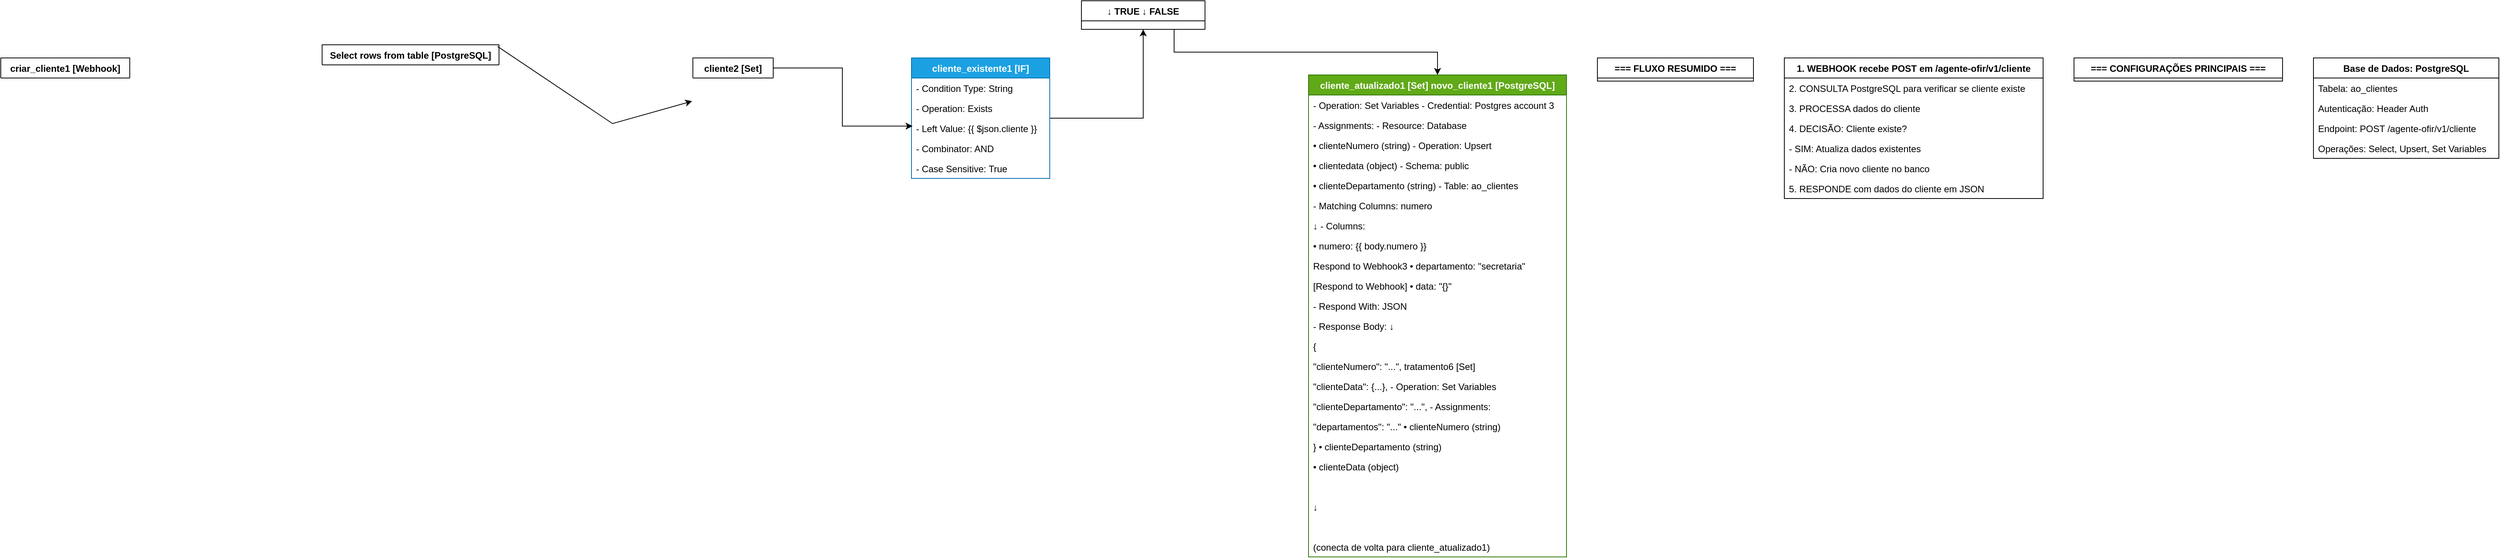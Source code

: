 <mxfile version="28.1.0">
  <diagram name="Página-1" id="p5Z5gUO64FsKtNEcTwqj">
    <mxGraphModel dx="1758" dy="770" grid="0" gridSize="10" guides="1" tooltips="1" connect="1" arrows="1" fold="1" page="0" pageScale="1" pageWidth="827" pageHeight="1169" math="0" shadow="0">
      <root>
        <mxCell id="0" />
        <mxCell id="1" parent="0" />
        <mxCell id="zhGdIxsIalsm-oxzojJM-93" value="criar_cliente1 [Webhook]" style="swimlane;fontStyle=1;childLayout=stackLayout;horizontal=1;startSize=26;horizontalStack=0;resizeParent=1;resizeParentMax=0;resizeLast=0;collapsible=1;marginBottom=0;" vertex="1" collapsed="1" parent="1">
          <mxGeometry x="-240" y="451" width="167" height="26" as="geometry">
            <mxRectangle x="-240" y="451" width="209" height="130" as="alternateBounds" />
          </mxGeometry>
        </mxCell>
        <mxCell id="zhGdIxsIalsm-oxzojJM-94" value="- HTTP Method: POST" style="text;strokeColor=none;fillColor=none;align=left;verticalAlign=top;spacingLeft=4;spacingRight=4;overflow=hidden;rotatable=0;points=[[0,0.5],[1,0.5]];portConstraint=eastwest;" vertex="1" parent="zhGdIxsIalsm-oxzojJM-93">
          <mxGeometry y="26" width="209" height="26" as="geometry" />
        </mxCell>
        <mxCell id="zhGdIxsIalsm-oxzojJM-95" value="- Path: agente-ofir/v1/cliente" style="text;strokeColor=none;fillColor=none;align=left;verticalAlign=top;spacingLeft=4;spacingRight=4;overflow=hidden;rotatable=0;points=[[0,0.5],[1,0.5]];portConstraint=eastwest;" vertex="1" parent="zhGdIxsIalsm-oxzojJM-93">
          <mxGeometry y="52" width="209" height="26" as="geometry" />
        </mxCell>
        <mxCell id="zhGdIxsIalsm-oxzojJM-96" value="- Authentication: Header Auth" style="text;strokeColor=none;fillColor=none;align=left;verticalAlign=top;spacingLeft=4;spacingRight=4;overflow=hidden;rotatable=0;points=[[0,0.5],[1,0.5]];portConstraint=eastwest;" vertex="1" parent="zhGdIxsIalsm-oxzojJM-93">
          <mxGeometry y="78" width="209" height="26" as="geometry" />
        </mxCell>
        <mxCell id="zhGdIxsIalsm-oxzojJM-97" value="- Response Mode: Response Node" style="text;strokeColor=none;fillColor=none;align=left;verticalAlign=top;spacingLeft=4;spacingRight=4;overflow=hidden;rotatable=0;points=[[0,0.5],[1,0.5]];portConstraint=eastwest;" vertex="1" parent="zhGdIxsIalsm-oxzojJM-93">
          <mxGeometry y="104" width="209" height="26" as="geometry" />
        </mxCell>
        <mxCell id="zhGdIxsIalsm-oxzojJM-99" value="Select rows from table [PostgreSQL]" style="swimlane;fontStyle=1;childLayout=stackLayout;horizontal=1;startSize=26;horizontalStack=0;resizeParent=1;resizeParentMax=0;resizeLast=0;collapsible=1;marginBottom=0;" vertex="1" collapsed="1" parent="1">
          <mxGeometry x="176" y="434" width="229" height="26" as="geometry">
            <mxRectangle x="176" y="434" width="310" height="208" as="alternateBounds" />
          </mxGeometry>
        </mxCell>
        <mxCell id="zhGdIxsIalsm-oxzojJM-100" value="- Credential: Postgres account 3  " style="text;strokeColor=none;fillColor=none;align=left;verticalAlign=top;spacingLeft=4;spacingRight=4;overflow=hidden;rotatable=0;points=[[0,0.5],[1,0.5]];portConstraint=eastwest;" vertex="1" parent="zhGdIxsIalsm-oxzojJM-99">
          <mxGeometry y="26" width="310" height="26" as="geometry" />
        </mxCell>
        <mxCell id="zhGdIxsIalsm-oxzojJM-101" value="- Resource: Database" style="text;strokeColor=none;fillColor=none;align=left;verticalAlign=top;spacingLeft=4;spacingRight=4;overflow=hidden;rotatable=0;points=[[0,0.5],[1,0.5]];portConstraint=eastwest;" vertex="1" parent="zhGdIxsIalsm-oxzojJM-99">
          <mxGeometry y="52" width="310" height="26" as="geometry" />
        </mxCell>
        <mxCell id="zhGdIxsIalsm-oxzojJM-102" value="- Operation: Select" style="text;strokeColor=none;fillColor=none;align=left;verticalAlign=top;spacingLeft=4;spacingRight=4;overflow=hidden;rotatable=0;points=[[0,0.5],[1,0.5]];portConstraint=eastwest;" vertex="1" parent="zhGdIxsIalsm-oxzojJM-99">
          <mxGeometry y="78" width="310" height="26" as="geometry" />
        </mxCell>
        <mxCell id="zhGdIxsIalsm-oxzojJM-103" value="- Schema: public" style="text;strokeColor=none;fillColor=none;align=left;verticalAlign=top;spacingLeft=4;spacingRight=4;overflow=hidden;rotatable=0;points=[[0,0.5],[1,0.5]];portConstraint=eastwest;" vertex="1" parent="zhGdIxsIalsm-oxzojJM-99">
          <mxGeometry y="104" width="310" height="26" as="geometry" />
        </mxCell>
        <mxCell id="zhGdIxsIalsm-oxzojJM-104" value="- Table: ao_clientes" style="text;strokeColor=none;fillColor=none;align=left;verticalAlign=top;spacingLeft=4;spacingRight=4;overflow=hidden;rotatable=0;points=[[0,0.5],[1,0.5]];portConstraint=eastwest;" vertex="1" parent="zhGdIxsIalsm-oxzojJM-99">
          <mxGeometry y="130" width="310" height="26" as="geometry" />
        </mxCell>
        <mxCell id="zhGdIxsIalsm-oxzojJM-105" value="- Limit: 1" style="text;strokeColor=none;fillColor=none;align=left;verticalAlign=top;spacingLeft=4;spacingRight=4;overflow=hidden;rotatable=0;points=[[0,0.5],[1,0.5]];portConstraint=eastwest;" vertex="1" parent="zhGdIxsIalsm-oxzojJM-99">
          <mxGeometry y="156" width="310" height="26" as="geometry" />
        </mxCell>
        <mxCell id="zhGdIxsIalsm-oxzojJM-106" value="- Where Conditions: numero = {{ $json.body.numero }}" style="text;strokeColor=none;fillColor=none;align=left;verticalAlign=top;spacingLeft=4;spacingRight=4;overflow=hidden;rotatable=0;points=[[0,0.5],[1,0.5]];portConstraint=eastwest;" vertex="1" parent="zhGdIxsIalsm-oxzojJM-99">
          <mxGeometry y="182" width="310" height="26" as="geometry" />
        </mxCell>
        <mxCell id="zhGdIxsIalsm-oxzojJM-108" value="cliente2 [Set]" style="swimlane;fontStyle=1;childLayout=stackLayout;horizontal=1;startSize=26;horizontalStack=0;resizeParent=1;resizeParentMax=0;resizeLast=0;collapsible=1;marginBottom=0;" vertex="1" collapsed="1" parent="1">
          <mxGeometry x="656" y="451" width="104" height="26" as="geometry">
            <mxRectangle x="656" y="451" width="316" height="156" as="alternateBounds" />
          </mxGeometry>
        </mxCell>
        <mxCell id="zhGdIxsIalsm-oxzojJM-109" value="- Operation: Set Variables" style="text;strokeColor=none;fillColor=none;align=left;verticalAlign=top;spacingLeft=4;spacingRight=4;overflow=hidden;rotatable=0;points=[[0,0.5],[1,0.5]];portConstraint=eastwest;" vertex="1" parent="zhGdIxsIalsm-oxzojJM-108">
          <mxGeometry y="26" width="316" height="26" as="geometry" />
        </mxCell>
        <mxCell id="zhGdIxsIalsm-oxzojJM-110" value="- Assignments:" style="text;strokeColor=none;fillColor=none;align=left;verticalAlign=top;spacingLeft=4;spacingRight=4;overflow=hidden;rotatable=0;points=[[0,0.5],[1,0.5]];portConstraint=eastwest;" vertex="1" parent="zhGdIxsIalsm-oxzojJM-108">
          <mxGeometry y="52" width="316" height="26" as="geometry" />
        </mxCell>
        <mxCell id="zhGdIxsIalsm-oxzojJM-111" value="  • cliente: {{ $json.numero }} (string)" style="text;strokeColor=none;fillColor=none;align=left;verticalAlign=top;spacingLeft=4;spacingRight=4;overflow=hidden;rotatable=0;points=[[0,0.5],[1,0.5]];portConstraint=eastwest;" vertex="1" parent="zhGdIxsIalsm-oxzojJM-108">
          <mxGeometry y="78" width="316" height="26" as="geometry" />
        </mxCell>
        <mxCell id="zhGdIxsIalsm-oxzojJM-112" value="  • Clientedata: {{ $json.data }} (object)  " style="text;strokeColor=none;fillColor=none;align=left;verticalAlign=top;spacingLeft=4;spacingRight=4;overflow=hidden;rotatable=0;points=[[0,0.5],[1,0.5]];portConstraint=eastwest;" vertex="1" parent="zhGdIxsIalsm-oxzojJM-108">
          <mxGeometry y="104" width="316" height="26" as="geometry" />
        </mxCell>
        <mxCell id="zhGdIxsIalsm-oxzojJM-113" value="  • clienteDepartamento: {{ $json.departamento }} (string)" style="text;strokeColor=none;fillColor=none;align=left;verticalAlign=top;spacingLeft=4;spacingRight=4;overflow=hidden;rotatable=0;points=[[0,0.5],[1,0.5]];portConstraint=eastwest;" vertex="1" parent="zhGdIxsIalsm-oxzojJM-108">
          <mxGeometry y="130" width="316" height="26" as="geometry" />
        </mxCell>
        <mxCell id="zhGdIxsIalsm-oxzojJM-167" style="edgeStyle=orthogonalEdgeStyle;rounded=0;orthogonalLoop=1;jettySize=auto;html=1;exitX=1;exitY=0.5;exitDx=0;exitDy=0;" edge="1" parent="1" source="zhGdIxsIalsm-oxzojJM-115" target="zhGdIxsIalsm-oxzojJM-121">
          <mxGeometry relative="1" as="geometry" />
        </mxCell>
        <mxCell id="zhGdIxsIalsm-oxzojJM-115" value="cliente_existente1 [IF]" style="swimlane;fontStyle=1;childLayout=stackLayout;horizontal=1;startSize=26;horizontalStack=0;resizeParent=1;resizeParentMax=0;resizeLast=0;collapsible=1;marginBottom=0;fillColor=#1ba1e2;fontColor=#ffffff;strokeColor=#006EAF;" vertex="1" parent="1">
          <mxGeometry x="939" y="451" width="179" height="156" as="geometry">
            <mxRectangle x="939" y="451" width="151" height="26" as="alternateBounds" />
          </mxGeometry>
        </mxCell>
        <mxCell id="zhGdIxsIalsm-oxzojJM-116" value="- Condition Type: String" style="text;strokeColor=none;fillColor=none;align=left;verticalAlign=top;spacingLeft=4;spacingRight=4;overflow=hidden;rotatable=0;points=[[0,0.5],[1,0.5]];portConstraint=eastwest;" vertex="1" parent="zhGdIxsIalsm-oxzojJM-115">
          <mxGeometry y="26" width="179" height="26" as="geometry" />
        </mxCell>
        <mxCell id="zhGdIxsIalsm-oxzojJM-117" value="- Operation: Exists" style="text;strokeColor=none;fillColor=none;align=left;verticalAlign=top;spacingLeft=4;spacingRight=4;overflow=hidden;rotatable=0;points=[[0,0.5],[1,0.5]];portConstraint=eastwest;" vertex="1" parent="zhGdIxsIalsm-oxzojJM-115">
          <mxGeometry y="52" width="179" height="26" as="geometry" />
        </mxCell>
        <mxCell id="zhGdIxsIalsm-oxzojJM-118" value="- Left Value: {{ $json.cliente }}" style="text;strokeColor=none;fillColor=none;align=left;verticalAlign=top;spacingLeft=4;spacingRight=4;overflow=hidden;rotatable=0;points=[[0,0.5],[1,0.5]];portConstraint=eastwest;fontColor=light-dark(#000000,#33FF33);" vertex="1" parent="zhGdIxsIalsm-oxzojJM-115">
          <mxGeometry y="78" width="179" height="26" as="geometry" />
        </mxCell>
        <mxCell id="zhGdIxsIalsm-oxzojJM-119" value="- Combinator: AND" style="text;strokeColor=none;fillColor=none;align=left;verticalAlign=top;spacingLeft=4;spacingRight=4;overflow=hidden;rotatable=0;points=[[0,0.5],[1,0.5]];portConstraint=eastwest;" vertex="1" parent="zhGdIxsIalsm-oxzojJM-115">
          <mxGeometry y="104" width="179" height="26" as="geometry" />
        </mxCell>
        <mxCell id="zhGdIxsIalsm-oxzojJM-120" value="- Case Sensitive: True" style="text;strokeColor=none;fillColor=none;align=left;verticalAlign=top;spacingLeft=4;spacingRight=4;overflow=hidden;rotatable=0;points=[[0,0.5],[1,0.5]];portConstraint=eastwest;" vertex="1" parent="zhGdIxsIalsm-oxzojJM-115">
          <mxGeometry y="130" width="179" height="26" as="geometry" />
        </mxCell>
        <mxCell id="zhGdIxsIalsm-oxzojJM-168" style="edgeStyle=orthogonalEdgeStyle;rounded=0;orthogonalLoop=1;jettySize=auto;html=1;exitX=0.75;exitY=1;exitDx=0;exitDy=0;" edge="1" parent="1" source="zhGdIxsIalsm-oxzojJM-121" target="zhGdIxsIalsm-oxzojJM-122">
          <mxGeometry relative="1" as="geometry" />
        </mxCell>
        <mxCell id="zhGdIxsIalsm-oxzojJM-121" value="↓ TRUE                           ↓ FALSE" style="swimlane;fontStyle=1;childLayout=stackLayout;horizontal=1;startSize=26;horizontalStack=0;resizeParent=1;resizeParentMax=0;resizeLast=0;collapsible=1;marginBottom=0;" vertex="1" parent="1">
          <mxGeometry x="1159" y="377" width="160" height="37" as="geometry">
            <mxRectangle x="1258" y="451" width="127" height="26" as="alternateBounds" />
          </mxGeometry>
        </mxCell>
        <mxCell id="zhGdIxsIalsm-oxzojJM-122" value="cliente_atualizado1 [Set]        novo_cliente1 [PostgreSQL]" style="swimlane;fontStyle=1;childLayout=stackLayout;horizontal=1;startSize=26;horizontalStack=0;resizeParent=1;resizeParentMax=0;resizeLast=0;collapsible=1;marginBottom=0;fillColor=#60a917;fontColor=#ffffff;strokeColor=#2D7600;" vertex="1" parent="1">
          <mxGeometry x="1453" y="473" width="334" height="624" as="geometry">
            <mxRectangle x="1453" y="473" width="319" height="26" as="alternateBounds" />
          </mxGeometry>
        </mxCell>
        <mxCell id="zhGdIxsIalsm-oxzojJM-123" value="- Operation: Set Variables       - Credential: Postgres account 3" style="text;strokeColor=none;fillColor=none;align=left;verticalAlign=top;spacingLeft=4;spacingRight=4;overflow=hidden;rotatable=0;points=[[0,0.5],[1,0.5]];portConstraint=eastwest;" vertex="1" parent="zhGdIxsIalsm-oxzojJM-122">
          <mxGeometry y="26" width="334" height="26" as="geometry" />
        </mxCell>
        <mxCell id="zhGdIxsIalsm-oxzojJM-124" value="- Assignments:                   - Resource: Database  " style="text;strokeColor=none;fillColor=none;align=left;verticalAlign=top;spacingLeft=4;spacingRight=4;overflow=hidden;rotatable=0;points=[[0,0.5],[1,0.5]];portConstraint=eastwest;" vertex="1" parent="zhGdIxsIalsm-oxzojJM-122">
          <mxGeometry y="52" width="334" height="26" as="geometry" />
        </mxCell>
        <mxCell id="zhGdIxsIalsm-oxzojJM-125" value="  • clienteNumero (string)       - Operation: Upsert" style="text;strokeColor=none;fillColor=none;align=left;verticalAlign=top;spacingLeft=4;spacingRight=4;overflow=hidden;rotatable=0;points=[[0,0.5],[1,0.5]];portConstraint=eastwest;" vertex="1" parent="zhGdIxsIalsm-oxzojJM-122">
          <mxGeometry y="78" width="334" height="26" as="geometry" />
        </mxCell>
        <mxCell id="zhGdIxsIalsm-oxzojJM-126" value="  • clientedata (object)         - Schema: public" style="text;strokeColor=none;fillColor=none;align=left;verticalAlign=top;spacingLeft=4;spacingRight=4;overflow=hidden;rotatable=0;points=[[0,0.5],[1,0.5]];portConstraint=eastwest;" vertex="1" parent="zhGdIxsIalsm-oxzojJM-122">
          <mxGeometry y="104" width="334" height="26" as="geometry" />
        </mxCell>
        <mxCell id="zhGdIxsIalsm-oxzojJM-127" value="  • clienteDepartamento (string) - Table: ao_clientes" style="text;strokeColor=none;fillColor=none;align=left;verticalAlign=top;spacingLeft=4;spacingRight=4;overflow=hidden;rotatable=0;points=[[0,0.5],[1,0.5]];portConstraint=eastwest;" vertex="1" parent="zhGdIxsIalsm-oxzojJM-122">
          <mxGeometry y="130" width="334" height="26" as="geometry" />
        </mxCell>
        <mxCell id="zhGdIxsIalsm-oxzojJM-128" value="                                 - Matching Columns: numero" style="text;strokeColor=none;fillColor=none;align=left;verticalAlign=top;spacingLeft=4;spacingRight=4;overflow=hidden;rotatable=0;points=[[0,0.5],[1,0.5]];portConstraint=eastwest;" vertex="1" parent="zhGdIxsIalsm-oxzojJM-122">
          <mxGeometry y="156" width="334" height="26" as="geometry" />
        </mxCell>
        <mxCell id="zhGdIxsIalsm-oxzojJM-129" value="↓                               - Columns:" style="text;strokeColor=none;fillColor=none;align=left;verticalAlign=top;spacingLeft=4;spacingRight=4;overflow=hidden;rotatable=0;points=[[0,0.5],[1,0.5]];portConstraint=eastwest;" vertex="1" parent="zhGdIxsIalsm-oxzojJM-122">
          <mxGeometry y="182" width="334" height="26" as="geometry" />
        </mxCell>
        <mxCell id="zhGdIxsIalsm-oxzojJM-130" value="                                   • numero: {{ body.numero }}" style="text;strokeColor=none;fillColor=none;align=left;verticalAlign=top;spacingLeft=4;spacingRight=4;overflow=hidden;rotatable=0;points=[[0,0.5],[1,0.5]];portConstraint=eastwest;" vertex="1" parent="zhGdIxsIalsm-oxzojJM-122">
          <mxGeometry y="208" width="334" height="26" as="geometry" />
        </mxCell>
        <mxCell id="zhGdIxsIalsm-oxzojJM-131" value="Respond to Webhook3              • departamento: &quot;secretaria&quot; " style="text;strokeColor=none;fillColor=none;align=left;verticalAlign=top;spacingLeft=4;spacingRight=4;overflow=hidden;rotatable=0;points=[[0,0.5],[1,0.5]];portConstraint=eastwest;" vertex="1" parent="zhGdIxsIalsm-oxzojJM-122">
          <mxGeometry y="234" width="334" height="26" as="geometry" />
        </mxCell>
        <mxCell id="zhGdIxsIalsm-oxzojJM-132" value="[Respond to Webhook]             • data: &quot;{}&quot;" style="text;strokeColor=none;fillColor=none;align=left;verticalAlign=top;spacingLeft=4;spacingRight=4;overflow=hidden;rotatable=0;points=[[0,0.5],[1,0.5]];portConstraint=eastwest;" vertex="1" parent="zhGdIxsIalsm-oxzojJM-122">
          <mxGeometry y="260" width="334" height="26" as="geometry" />
        </mxCell>
        <mxCell id="zhGdIxsIalsm-oxzojJM-133" value="- Respond With: JSON             " style="text;strokeColor=none;fillColor=none;align=left;verticalAlign=top;spacingLeft=4;spacingRight=4;overflow=hidden;rotatable=0;points=[[0,0.5],[1,0.5]];portConstraint=eastwest;" vertex="1" parent="zhGdIxsIalsm-oxzojJM-122">
          <mxGeometry y="286" width="334" height="26" as="geometry" />
        </mxCell>
        <mxCell id="zhGdIxsIalsm-oxzojJM-134" value="- Response Body:                 ↓" style="text;strokeColor=none;fillColor=none;align=left;verticalAlign=top;spacingLeft=4;spacingRight=4;overflow=hidden;rotatable=0;points=[[0,0.5],[1,0.5]];portConstraint=eastwest;" vertex="1" parent="zhGdIxsIalsm-oxzojJM-122">
          <mxGeometry y="312" width="334" height="26" as="geometry" />
        </mxCell>
        <mxCell id="zhGdIxsIalsm-oxzojJM-135" value="  {                             " style="text;strokeColor=none;fillColor=none;align=left;verticalAlign=top;spacingLeft=4;spacingRight=4;overflow=hidden;rotatable=0;points=[[0,0.5],[1,0.5]];portConstraint=eastwest;" vertex="1" parent="zhGdIxsIalsm-oxzojJM-122">
          <mxGeometry y="338" width="334" height="26" as="geometry" />
        </mxCell>
        <mxCell id="zhGdIxsIalsm-oxzojJM-136" value="    &quot;clienteNumero&quot;: &quot;...&quot;,      tratamento6 [Set]" style="text;strokeColor=none;fillColor=none;align=left;verticalAlign=top;spacingLeft=4;spacingRight=4;overflow=hidden;rotatable=0;points=[[0,0.5],[1,0.5]];portConstraint=eastwest;" vertex="1" parent="zhGdIxsIalsm-oxzojJM-122">
          <mxGeometry y="364" width="334" height="26" as="geometry" />
        </mxCell>
        <mxCell id="zhGdIxsIalsm-oxzojJM-137" value="    &quot;clienteData&quot;: {...},        - Operation: Set Variables" style="text;strokeColor=none;fillColor=none;align=left;verticalAlign=top;spacingLeft=4;spacingRight=4;overflow=hidden;rotatable=0;points=[[0,0.5],[1,0.5]];portConstraint=eastwest;" vertex="1" parent="zhGdIxsIalsm-oxzojJM-122">
          <mxGeometry y="390" width="334" height="26" as="geometry" />
        </mxCell>
        <mxCell id="zhGdIxsIalsm-oxzojJM-138" value="    &quot;clienteDepartamento&quot;: &quot;...&quot;, - Assignments:" style="text;strokeColor=none;fillColor=none;align=left;verticalAlign=top;spacingLeft=4;spacingRight=4;overflow=hidden;rotatable=0;points=[[0,0.5],[1,0.5]];portConstraint=eastwest;" vertex="1" parent="zhGdIxsIalsm-oxzojJM-122">
          <mxGeometry y="416" width="334" height="26" as="geometry" />
        </mxCell>
        <mxCell id="zhGdIxsIalsm-oxzojJM-139" value="    &quot;departamentos&quot;: &quot;...&quot;         • clienteNumero (string)" style="text;strokeColor=none;fillColor=none;align=left;verticalAlign=top;spacingLeft=4;spacingRight=4;overflow=hidden;rotatable=0;points=[[0,0.5],[1,0.5]];portConstraint=eastwest;" vertex="1" parent="zhGdIxsIalsm-oxzojJM-122">
          <mxGeometry y="442" width="334" height="26" as="geometry" />
        </mxCell>
        <mxCell id="zhGdIxsIalsm-oxzojJM-140" value="  }                               • clienteDepartamento (string)" style="text;strokeColor=none;fillColor=none;align=left;verticalAlign=top;spacingLeft=4;spacingRight=4;overflow=hidden;rotatable=0;points=[[0,0.5],[1,0.5]];portConstraint=eastwest;" vertex="1" parent="zhGdIxsIalsm-oxzojJM-122">
          <mxGeometry y="468" width="334" height="26" as="geometry" />
        </mxCell>
        <mxCell id="zhGdIxsIalsm-oxzojJM-141" value="                                  • clienteData (object)" style="text;strokeColor=none;fillColor=none;align=left;verticalAlign=top;spacingLeft=4;spacingRight=4;overflow=hidden;rotatable=0;points=[[0,0.5],[1,0.5]];portConstraint=eastwest;" vertex="1" parent="zhGdIxsIalsm-oxzojJM-122">
          <mxGeometry y="494" width="334" height="26" as="geometry" />
        </mxCell>
        <mxCell id="zhGdIxsIalsm-oxzojJM-142" value="                                " style="text;strokeColor=none;fillColor=none;align=left;verticalAlign=top;spacingLeft=4;spacingRight=4;overflow=hidden;rotatable=0;points=[[0,0.5],[1,0.5]];portConstraint=eastwest;" vertex="1" parent="zhGdIxsIalsm-oxzojJM-122">
          <mxGeometry y="520" width="334" height="26" as="geometry" />
        </mxCell>
        <mxCell id="zhGdIxsIalsm-oxzojJM-143" value="                                ↓" style="text;strokeColor=none;fillColor=none;align=left;verticalAlign=top;spacingLeft=4;spacingRight=4;overflow=hidden;rotatable=0;points=[[0,0.5],[1,0.5]];portConstraint=eastwest;" vertex="1" parent="zhGdIxsIalsm-oxzojJM-122">
          <mxGeometry y="546" width="334" height="26" as="geometry" />
        </mxCell>
        <mxCell id="zhGdIxsIalsm-oxzojJM-144" value="                                " style="text;strokeColor=none;fillColor=none;align=left;verticalAlign=top;spacingLeft=4;spacingRight=4;overflow=hidden;rotatable=0;points=[[0,0.5],[1,0.5]];portConstraint=eastwest;" vertex="1" parent="zhGdIxsIalsm-oxzojJM-122">
          <mxGeometry y="572" width="334" height="26" as="geometry" />
        </mxCell>
        <mxCell id="zhGdIxsIalsm-oxzojJM-145" value="                                (conecta de volta para cliente_atualizado1)" style="text;strokeColor=none;fillColor=none;align=left;verticalAlign=top;spacingLeft=4;spacingRight=4;overflow=hidden;rotatable=0;points=[[0,0.5],[1,0.5]];portConstraint=eastwest;" vertex="1" parent="zhGdIxsIalsm-oxzojJM-122">
          <mxGeometry y="598" width="334" height="26" as="geometry" />
        </mxCell>
        <mxCell id="zhGdIxsIalsm-oxzojJM-146" value="=== FLUXO RESUMIDO ===" style="swimlane;fontStyle=1;childLayout=stackLayout;horizontal=1;startSize=26;horizontalStack=0;resizeParent=1;resizeParentMax=0;resizeLast=0;collapsible=1;marginBottom=0;" vertex="1" parent="1">
          <mxGeometry x="1827" y="451" width="202" height="30" as="geometry" />
        </mxCell>
        <mxCell id="zhGdIxsIalsm-oxzojJM-147" value="1. WEBHOOK recebe POST em /agente-ofir/v1/cliente" style="swimlane;fontStyle=1;childLayout=stackLayout;horizontal=1;startSize=26;horizontalStack=0;resizeParent=1;resizeParentMax=0;resizeLast=0;collapsible=1;marginBottom=0;" vertex="1" parent="1">
          <mxGeometry x="2069" y="451" width="335" height="182" as="geometry" />
        </mxCell>
        <mxCell id="zhGdIxsIalsm-oxzojJM-148" value="2. CONSULTA PostgreSQL para verificar se cliente existe" style="text;strokeColor=none;fillColor=none;align=left;verticalAlign=top;spacingLeft=4;spacingRight=4;overflow=hidden;rotatable=0;points=[[0,0.5],[1,0.5]];portConstraint=eastwest;" vertex="1" parent="zhGdIxsIalsm-oxzojJM-147">
          <mxGeometry y="26" width="335" height="26" as="geometry" />
        </mxCell>
        <mxCell id="zhGdIxsIalsm-oxzojJM-149" value="3. PROCESSA dados do cliente " style="text;strokeColor=none;fillColor=none;align=left;verticalAlign=top;spacingLeft=4;spacingRight=4;overflow=hidden;rotatable=0;points=[[0,0.5],[1,0.5]];portConstraint=eastwest;" vertex="1" parent="zhGdIxsIalsm-oxzojJM-147">
          <mxGeometry y="52" width="335" height="26" as="geometry" />
        </mxCell>
        <mxCell id="zhGdIxsIalsm-oxzojJM-150" value="4. DECISÃO: Cliente existe?" style="text;strokeColor=none;fillColor=none;align=left;verticalAlign=top;spacingLeft=4;spacingRight=4;overflow=hidden;rotatable=0;points=[[0,0.5],[1,0.5]];portConstraint=eastwest;" vertex="1" parent="zhGdIxsIalsm-oxzojJM-147">
          <mxGeometry y="78" width="335" height="26" as="geometry" />
        </mxCell>
        <mxCell id="zhGdIxsIalsm-oxzojJM-151" value="   - SIM: Atualiza dados existentes" style="text;strokeColor=none;fillColor=none;align=left;verticalAlign=top;spacingLeft=4;spacingRight=4;overflow=hidden;rotatable=0;points=[[0,0.5],[1,0.5]];portConstraint=eastwest;" vertex="1" parent="zhGdIxsIalsm-oxzojJM-147">
          <mxGeometry y="104" width="335" height="26" as="geometry" />
        </mxCell>
        <mxCell id="zhGdIxsIalsm-oxzojJM-152" value="   - NÃO: Cria novo cliente no banco" style="text;strokeColor=none;fillColor=none;align=left;verticalAlign=top;spacingLeft=4;spacingRight=4;overflow=hidden;rotatable=0;points=[[0,0.5],[1,0.5]];portConstraint=eastwest;" vertex="1" parent="zhGdIxsIalsm-oxzojJM-147">
          <mxGeometry y="130" width="335" height="26" as="geometry" />
        </mxCell>
        <mxCell id="zhGdIxsIalsm-oxzojJM-153" value="5. RESPONDE com dados do cliente em JSON" style="text;strokeColor=none;fillColor=none;align=left;verticalAlign=top;spacingLeft=4;spacingRight=4;overflow=hidden;rotatable=0;points=[[0,0.5],[1,0.5]];portConstraint=eastwest;" vertex="1" parent="zhGdIxsIalsm-oxzojJM-147">
          <mxGeometry y="156" width="335" height="26" as="geometry" />
        </mxCell>
        <mxCell id="zhGdIxsIalsm-oxzojJM-154" value="=== CONFIGURAÇÕES PRINCIPAIS ===" style="swimlane;fontStyle=1;childLayout=stackLayout;horizontal=1;startSize=26;horizontalStack=0;resizeParent=1;resizeParentMax=0;resizeLast=0;collapsible=1;marginBottom=0;" vertex="1" parent="1">
          <mxGeometry x="2444" y="451" width="270" height="30" as="geometry" />
        </mxCell>
        <mxCell id="zhGdIxsIalsm-oxzojJM-155" value="Base de Dados: PostgreSQL" style="swimlane;fontStyle=1;childLayout=stackLayout;horizontal=1;startSize=26;horizontalStack=0;resizeParent=1;resizeParentMax=0;resizeLast=0;collapsible=1;marginBottom=0;" vertex="1" parent="1">
          <mxGeometry x="2754" y="451" width="240" height="130" as="geometry" />
        </mxCell>
        <mxCell id="zhGdIxsIalsm-oxzojJM-156" value="Tabela: ao_clientes  " style="text;strokeColor=none;fillColor=none;align=left;verticalAlign=top;spacingLeft=4;spacingRight=4;overflow=hidden;rotatable=0;points=[[0,0.5],[1,0.5]];portConstraint=eastwest;" vertex="1" parent="zhGdIxsIalsm-oxzojJM-155">
          <mxGeometry y="26" width="240" height="26" as="geometry" />
        </mxCell>
        <mxCell id="zhGdIxsIalsm-oxzojJM-157" value="Autenticação: Header Auth" style="text;strokeColor=none;fillColor=none;align=left;verticalAlign=top;spacingLeft=4;spacingRight=4;overflow=hidden;rotatable=0;points=[[0,0.5],[1,0.5]];portConstraint=eastwest;" vertex="1" parent="zhGdIxsIalsm-oxzojJM-155">
          <mxGeometry y="52" width="240" height="26" as="geometry" />
        </mxCell>
        <mxCell id="zhGdIxsIalsm-oxzojJM-158" value="Endpoint: POST /agente-ofir/v1/cliente" style="text;strokeColor=none;fillColor=none;align=left;verticalAlign=top;spacingLeft=4;spacingRight=4;overflow=hidden;rotatable=0;points=[[0,0.5],[1,0.5]];portConstraint=eastwest;" vertex="1" parent="zhGdIxsIalsm-oxzojJM-155">
          <mxGeometry y="78" width="240" height="26" as="geometry" />
        </mxCell>
        <mxCell id="zhGdIxsIalsm-oxzojJM-159" value="Operações: Select, Upsert, Set Variables" style="text;strokeColor=none;fillColor=none;align=left;verticalAlign=top;spacingLeft=4;spacingRight=4;overflow=hidden;rotatable=0;points=[[0,0.5],[1,0.5]];portConstraint=eastwest;" vertex="1" parent="zhGdIxsIalsm-oxzojJM-155">
          <mxGeometry y="104" width="240" height="26" as="geometry" />
        </mxCell>
        <mxCell id="zhGdIxsIalsm-oxzojJM-163" value="" style="endArrow=classic;html=1;rounded=0;exitX=0.992;exitY=0.083;exitDx=0;exitDy=0;exitPerimeter=0;" edge="1" parent="1" source="zhGdIxsIalsm-oxzojJM-103">
          <mxGeometry width="50" height="50" relative="1" as="geometry">
            <mxPoint x="802" y="589" as="sourcePoint" />
            <mxPoint x="655" y="507" as="targetPoint" />
            <Array as="points">
              <mxPoint x="552" y="536" />
            </Array>
          </mxGeometry>
        </mxCell>
        <mxCell id="zhGdIxsIalsm-oxzojJM-166" style="edgeStyle=orthogonalEdgeStyle;rounded=0;orthogonalLoop=1;jettySize=auto;html=1;exitX=1;exitY=0.5;exitDx=0;exitDy=0;entryX=0.008;entryY=0.566;entryDx=0;entryDy=0;entryPerimeter=0;" edge="1" parent="1" source="zhGdIxsIalsm-oxzojJM-108" target="zhGdIxsIalsm-oxzojJM-115">
          <mxGeometry relative="1" as="geometry" />
        </mxCell>
      </root>
    </mxGraphModel>
  </diagram>
</mxfile>
